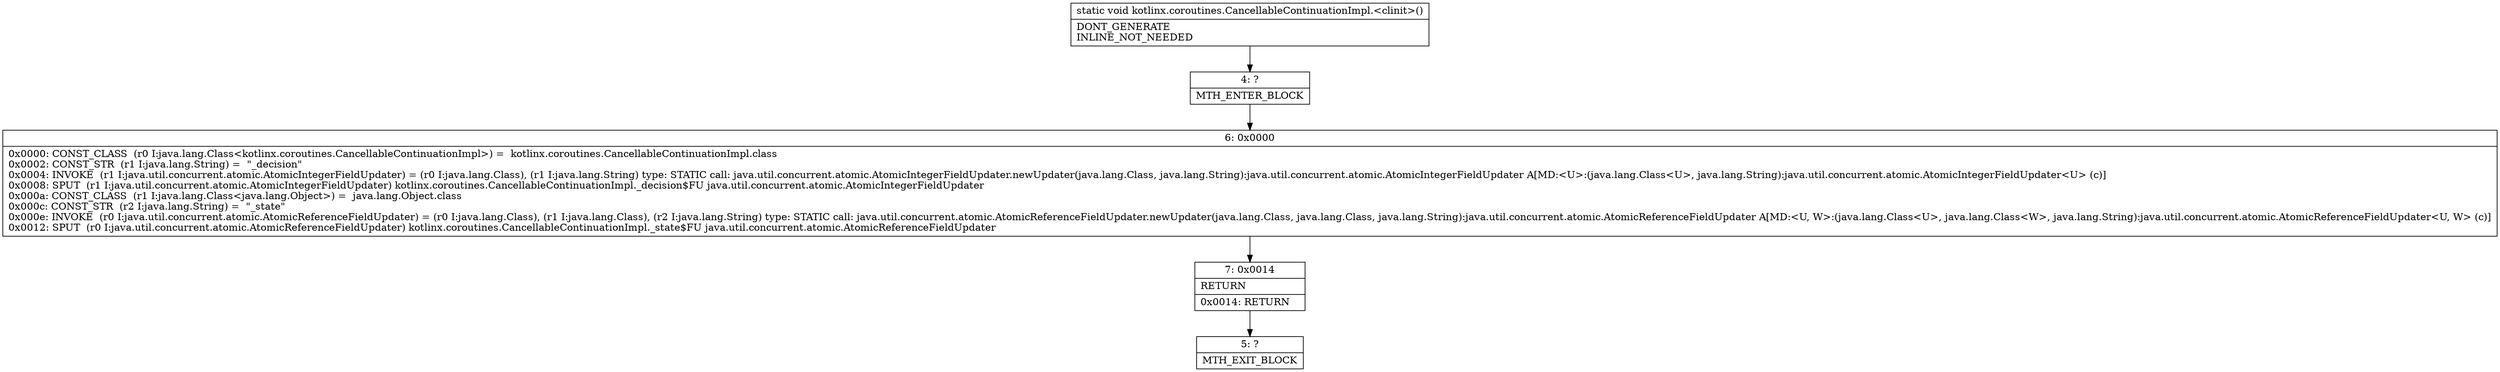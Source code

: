digraph "CFG forkotlinx.coroutines.CancellableContinuationImpl.\<clinit\>()V" {
Node_4 [shape=record,label="{4\:\ ?|MTH_ENTER_BLOCK\l}"];
Node_6 [shape=record,label="{6\:\ 0x0000|0x0000: CONST_CLASS  (r0 I:java.lang.Class\<kotlinx.coroutines.CancellableContinuationImpl\>) =  kotlinx.coroutines.CancellableContinuationImpl.class \l0x0002: CONST_STR  (r1 I:java.lang.String) =  \"_decision\" \l0x0004: INVOKE  (r1 I:java.util.concurrent.atomic.AtomicIntegerFieldUpdater) = (r0 I:java.lang.Class), (r1 I:java.lang.String) type: STATIC call: java.util.concurrent.atomic.AtomicIntegerFieldUpdater.newUpdater(java.lang.Class, java.lang.String):java.util.concurrent.atomic.AtomicIntegerFieldUpdater A[MD:\<U\>:(java.lang.Class\<U\>, java.lang.String):java.util.concurrent.atomic.AtomicIntegerFieldUpdater\<U\> (c)]\l0x0008: SPUT  (r1 I:java.util.concurrent.atomic.AtomicIntegerFieldUpdater) kotlinx.coroutines.CancellableContinuationImpl._decision$FU java.util.concurrent.atomic.AtomicIntegerFieldUpdater \l0x000a: CONST_CLASS  (r1 I:java.lang.Class\<java.lang.Object\>) =  java.lang.Object.class \l0x000c: CONST_STR  (r2 I:java.lang.String) =  \"_state\" \l0x000e: INVOKE  (r0 I:java.util.concurrent.atomic.AtomicReferenceFieldUpdater) = (r0 I:java.lang.Class), (r1 I:java.lang.Class), (r2 I:java.lang.String) type: STATIC call: java.util.concurrent.atomic.AtomicReferenceFieldUpdater.newUpdater(java.lang.Class, java.lang.Class, java.lang.String):java.util.concurrent.atomic.AtomicReferenceFieldUpdater A[MD:\<U, W\>:(java.lang.Class\<U\>, java.lang.Class\<W\>, java.lang.String):java.util.concurrent.atomic.AtomicReferenceFieldUpdater\<U, W\> (c)]\l0x0012: SPUT  (r0 I:java.util.concurrent.atomic.AtomicReferenceFieldUpdater) kotlinx.coroutines.CancellableContinuationImpl._state$FU java.util.concurrent.atomic.AtomicReferenceFieldUpdater \l}"];
Node_7 [shape=record,label="{7\:\ 0x0014|RETURN\l|0x0014: RETURN   \l}"];
Node_5 [shape=record,label="{5\:\ ?|MTH_EXIT_BLOCK\l}"];
MethodNode[shape=record,label="{static void kotlinx.coroutines.CancellableContinuationImpl.\<clinit\>()  | DONT_GENERATE\lINLINE_NOT_NEEDED\l}"];
MethodNode -> Node_4;Node_4 -> Node_6;
Node_6 -> Node_7;
Node_7 -> Node_5;
}


